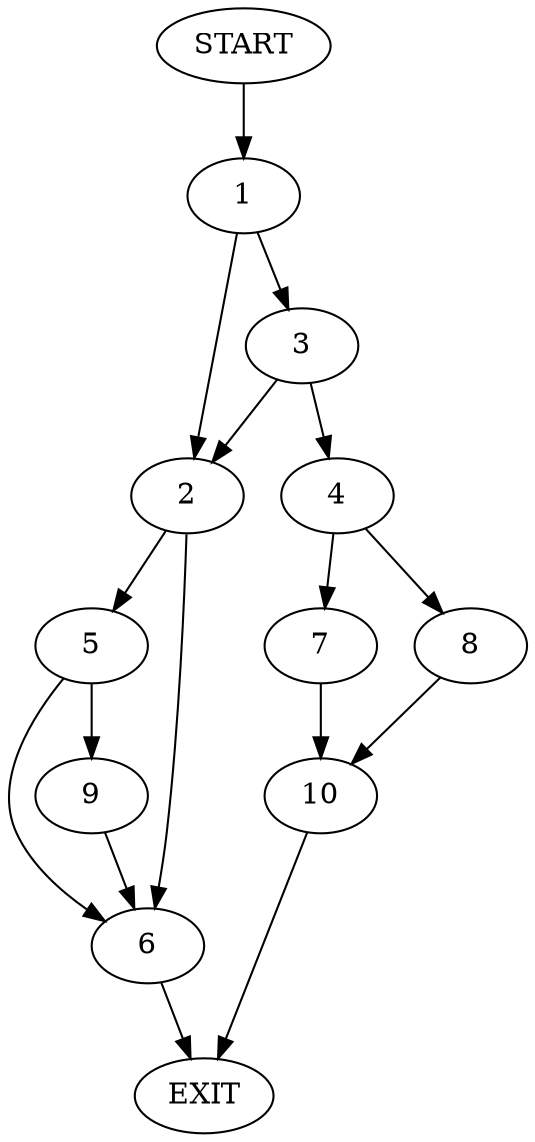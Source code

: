 digraph {
0 [label="START"]
11 [label="EXIT"]
0 -> 1
1 -> 2
1 -> 3
3 -> 4
3 -> 2
2 -> 5
2 -> 6
4 -> 7
4 -> 8
5 -> 6
5 -> 9
6 -> 11
9 -> 6
7 -> 10
8 -> 10
10 -> 11
}
